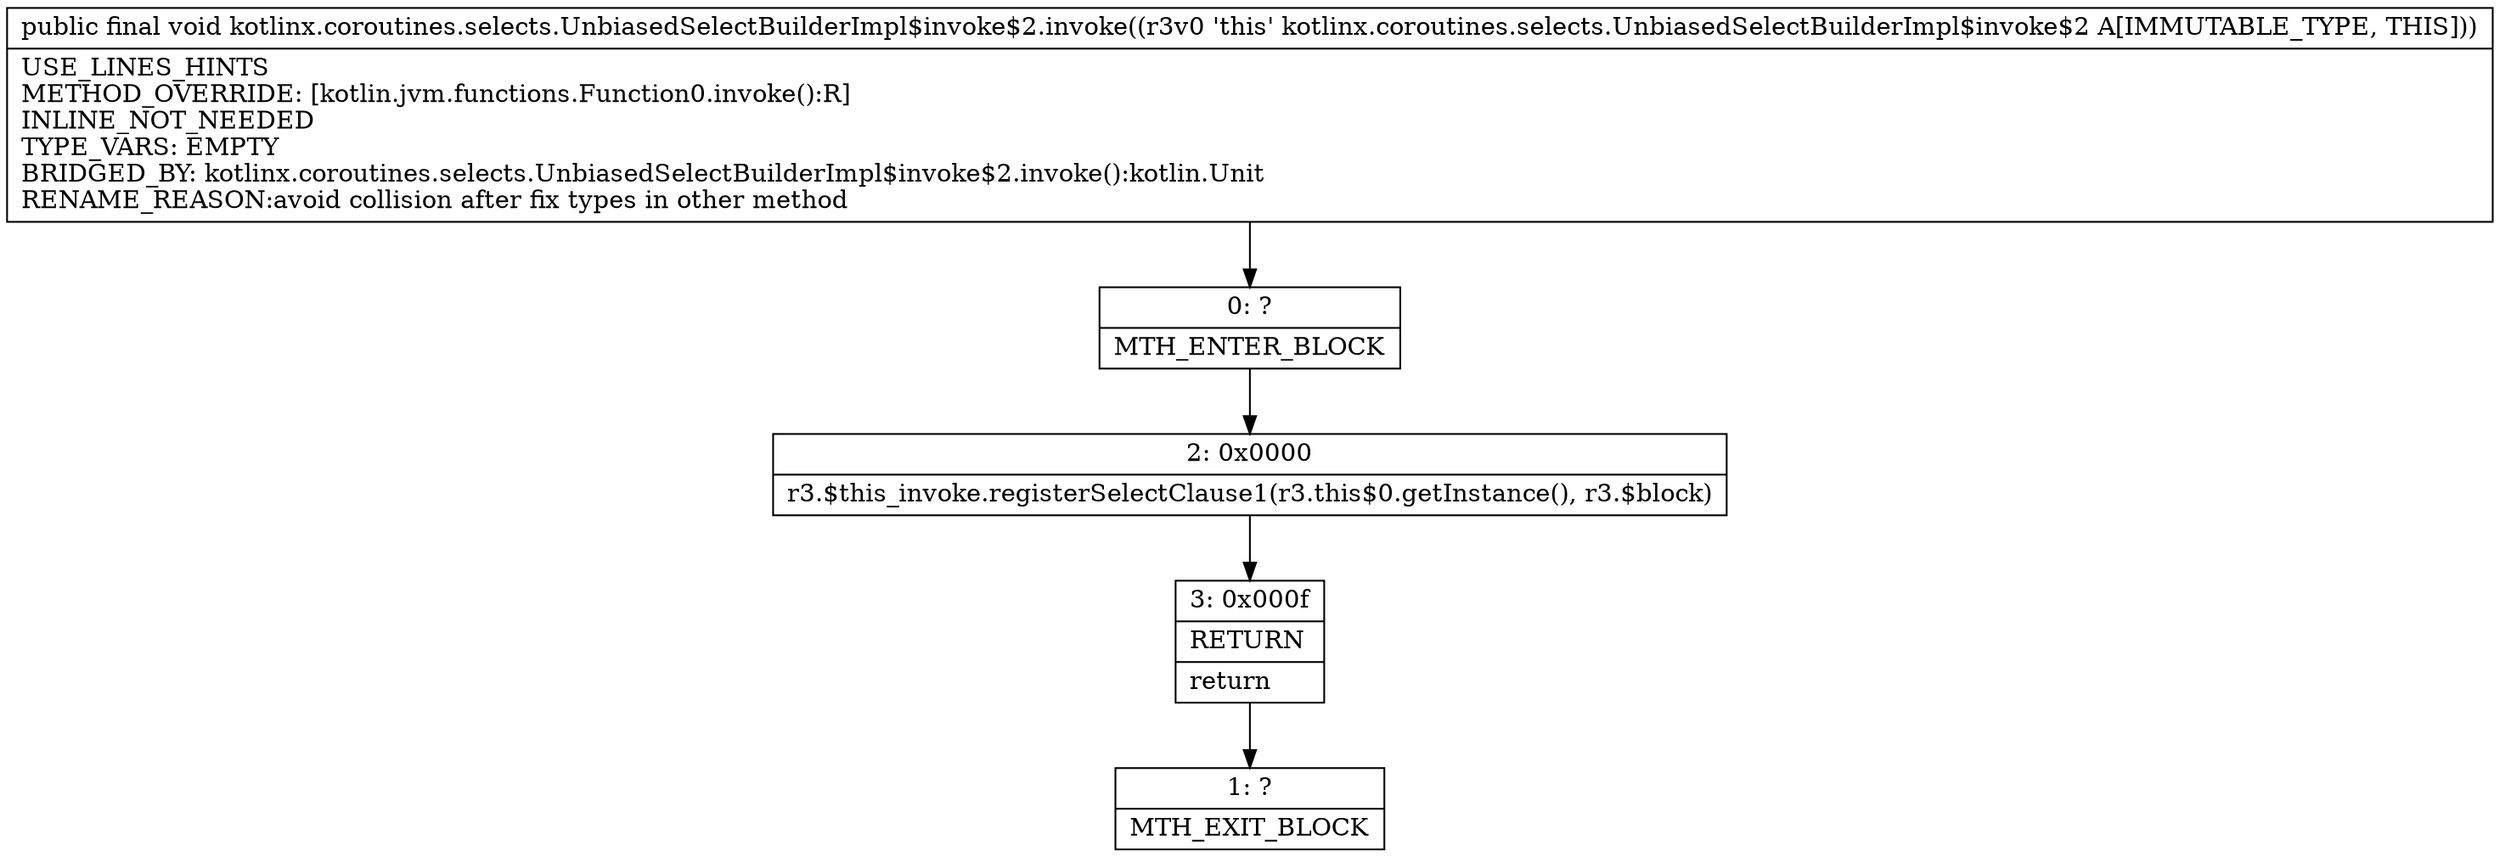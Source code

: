 digraph "CFG forkotlinx.coroutines.selects.UnbiasedSelectBuilderImpl$invoke$2.invoke()V" {
Node_0 [shape=record,label="{0\:\ ?|MTH_ENTER_BLOCK\l}"];
Node_2 [shape=record,label="{2\:\ 0x0000|r3.$this_invoke.registerSelectClause1(r3.this$0.getInstance(), r3.$block)\l}"];
Node_3 [shape=record,label="{3\:\ 0x000f|RETURN\l|return\l}"];
Node_1 [shape=record,label="{1\:\ ?|MTH_EXIT_BLOCK\l}"];
MethodNode[shape=record,label="{public final void kotlinx.coroutines.selects.UnbiasedSelectBuilderImpl$invoke$2.invoke((r3v0 'this' kotlinx.coroutines.selects.UnbiasedSelectBuilderImpl$invoke$2 A[IMMUTABLE_TYPE, THIS]))  | USE_LINES_HINTS\lMETHOD_OVERRIDE: [kotlin.jvm.functions.Function0.invoke():R]\lINLINE_NOT_NEEDED\lTYPE_VARS: EMPTY\lBRIDGED_BY: kotlinx.coroutines.selects.UnbiasedSelectBuilderImpl$invoke$2.invoke():kotlin.Unit\lRENAME_REASON:avoid collision after fix types in other method\l}"];
MethodNode -> Node_0;Node_0 -> Node_2;
Node_2 -> Node_3;
Node_3 -> Node_1;
}

